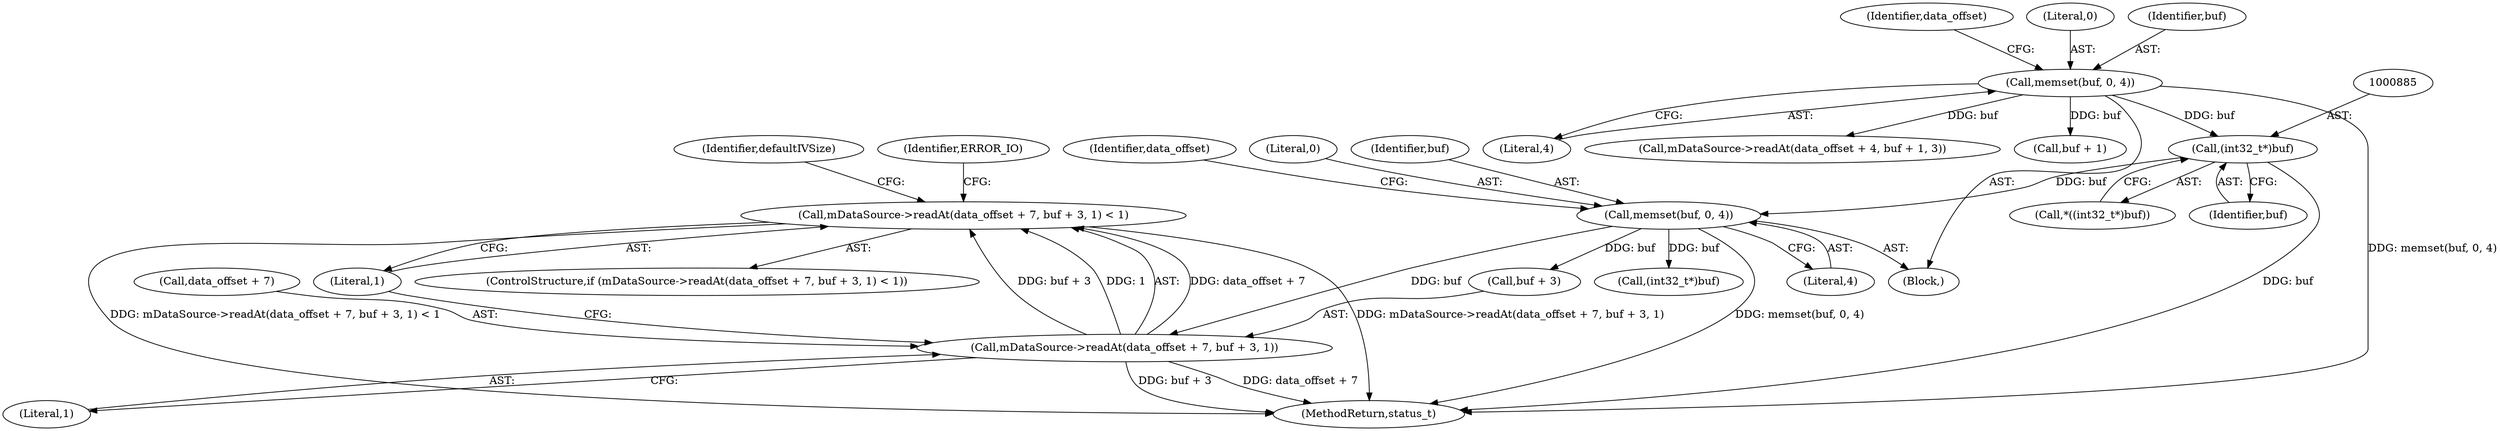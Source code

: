 digraph "0_Android_463a6f807e187828442949d1924e143cf07778c6@API" {
"1000899" [label="(Call,mDataSource->readAt(data_offset + 7, buf + 3, 1) < 1)"];
"1000900" [label="(Call,mDataSource->readAt(data_offset + 7, buf + 3, 1))"];
"1000894" [label="(Call,memset(buf, 0, 4))"];
"1000884" [label="(Call,(int32_t*)buf)"];
"1000861" [label="(Call,memset(buf, 0, 4))"];
"1000883" [label="(Call,*((int32_t*)buf))"];
"1000869" [label="(Identifier,data_offset)"];
"1000864" [label="(Literal,4)"];
"1000867" [label="(Call,mDataSource->readAt(data_offset + 4, buf + 1, 3))"];
"1000911" [label="(Identifier,ERROR_IO)"];
"1000895" [label="(Identifier,buf)"];
"1000894" [label="(Call,memset(buf, 0, 4))"];
"1000863" [label="(Literal,0)"];
"1000907" [label="(Literal,1)"];
"1000897" [label="(Literal,4)"];
"1000848" [label="(Block,)"];
"1000884" [label="(Call,(int32_t*)buf)"];
"1000904" [label="(Call,buf + 3)"];
"1000899" [label="(Call,mDataSource->readAt(data_offset + 7, buf + 3, 1) < 1)"];
"1000861" [label="(Call,memset(buf, 0, 4))"];
"1000908" [label="(Literal,1)"];
"1000902" [label="(Identifier,data_offset)"];
"1000917" [label="(Call,(int32_t*)buf)"];
"1000886" [label="(Identifier,buf)"];
"1000862" [label="(Identifier,buf)"];
"1000898" [label="(ControlStructure,if (mDataSource->readAt(data_offset + 7, buf + 3, 1) < 1))"];
"1000871" [label="(Call,buf + 1)"];
"1000896" [label="(Literal,0)"];
"1000901" [label="(Call,data_offset + 7)"];
"1000900" [label="(Call,mDataSource->readAt(data_offset + 7, buf + 3, 1))"];
"1002918" [label="(MethodReturn,status_t)"];
"1000914" [label="(Identifier,defaultIVSize)"];
"1000899" -> "1000898"  [label="AST: "];
"1000899" -> "1000908"  [label="CFG: "];
"1000900" -> "1000899"  [label="AST: "];
"1000908" -> "1000899"  [label="AST: "];
"1000911" -> "1000899"  [label="CFG: "];
"1000914" -> "1000899"  [label="CFG: "];
"1000899" -> "1002918"  [label="DDG: mDataSource->readAt(data_offset + 7, buf + 3, 1) < 1"];
"1000899" -> "1002918"  [label="DDG: mDataSource->readAt(data_offset + 7, buf + 3, 1)"];
"1000900" -> "1000899"  [label="DDG: data_offset + 7"];
"1000900" -> "1000899"  [label="DDG: buf + 3"];
"1000900" -> "1000899"  [label="DDG: 1"];
"1000900" -> "1000907"  [label="CFG: "];
"1000901" -> "1000900"  [label="AST: "];
"1000904" -> "1000900"  [label="AST: "];
"1000907" -> "1000900"  [label="AST: "];
"1000908" -> "1000900"  [label="CFG: "];
"1000900" -> "1002918"  [label="DDG: buf + 3"];
"1000900" -> "1002918"  [label="DDG: data_offset + 7"];
"1000894" -> "1000900"  [label="DDG: buf"];
"1000894" -> "1000848"  [label="AST: "];
"1000894" -> "1000897"  [label="CFG: "];
"1000895" -> "1000894"  [label="AST: "];
"1000896" -> "1000894"  [label="AST: "];
"1000897" -> "1000894"  [label="AST: "];
"1000902" -> "1000894"  [label="CFG: "];
"1000894" -> "1002918"  [label="DDG: memset(buf, 0, 4)"];
"1000884" -> "1000894"  [label="DDG: buf"];
"1000894" -> "1000904"  [label="DDG: buf"];
"1000894" -> "1000917"  [label="DDG: buf"];
"1000884" -> "1000883"  [label="AST: "];
"1000884" -> "1000886"  [label="CFG: "];
"1000885" -> "1000884"  [label="AST: "];
"1000886" -> "1000884"  [label="AST: "];
"1000883" -> "1000884"  [label="CFG: "];
"1000884" -> "1002918"  [label="DDG: buf"];
"1000861" -> "1000884"  [label="DDG: buf"];
"1000861" -> "1000848"  [label="AST: "];
"1000861" -> "1000864"  [label="CFG: "];
"1000862" -> "1000861"  [label="AST: "];
"1000863" -> "1000861"  [label="AST: "];
"1000864" -> "1000861"  [label="AST: "];
"1000869" -> "1000861"  [label="CFG: "];
"1000861" -> "1002918"  [label="DDG: memset(buf, 0, 4)"];
"1000861" -> "1000867"  [label="DDG: buf"];
"1000861" -> "1000871"  [label="DDG: buf"];
}
